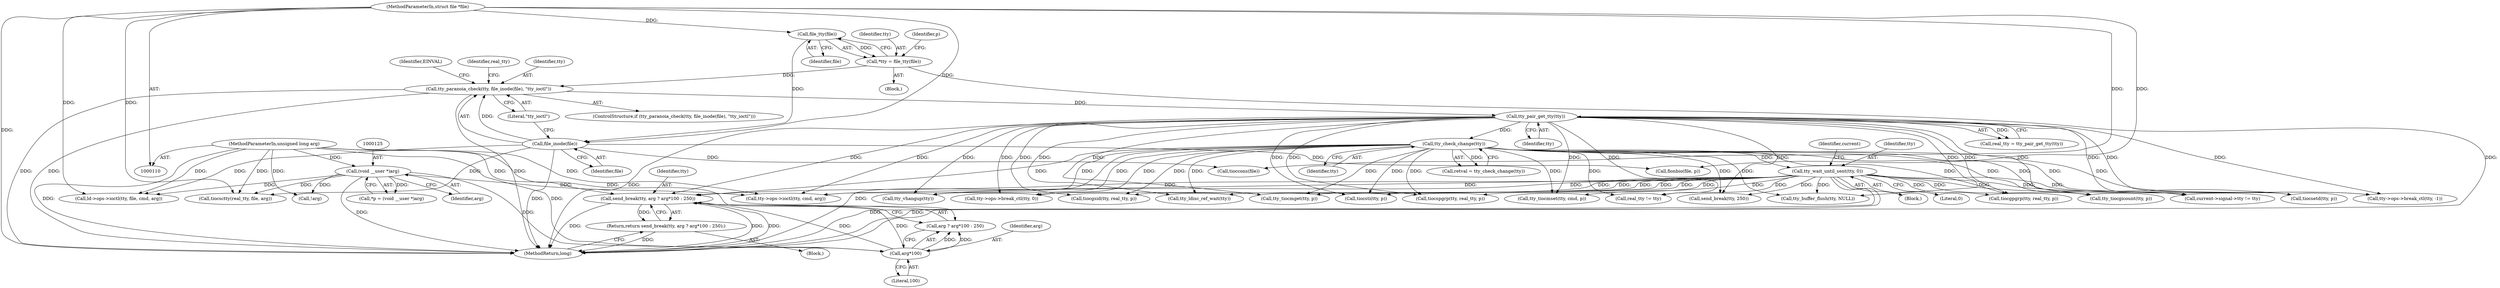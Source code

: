 digraph "0_linux_5c17c861a357e9458001f021a7afa7aab9937439@pointer" {
"1000363" [label="(Call,send_break(tty, arg ? arg*100 : 250))"];
"1000163" [label="(Call,tty_wait_until_sent(tty, 0))"];
"1000152" [label="(Call,tty_check_change(tty))"];
"1000140" [label="(Call,tty_pair_get_tty(tty))"];
"1000130" [label="(Call,tty_paranoia_check(tty, file_inode(file), \"tty_ioctl\"))"];
"1000116" [label="(Call,*tty = file_tty(file))"];
"1000118" [label="(Call,file_tty(file))"];
"1000111" [label="(MethodParameterIn,struct file *file)"];
"1000132" [label="(Call,file_inode(file))"];
"1000113" [label="(MethodParameterIn,unsigned long arg)"];
"1000367" [label="(Call,arg*100)"];
"1000124" [label="(Call,(void __user *)arg)"];
"1000362" [label="(Return,return send_break(tty, arg ? arg*100 : 250);)"];
"1000306" [label="(Call,tty_vhangup(tty))"];
"1000138" [label="(Call,real_tty = tty_pair_get_tty(tty))"];
"1000346" [label="(Call,tty->ops->break_ctl(tty, 0))"];
"1000153" [label="(Identifier,tty)"];
"1000126" [label="(Identifier,arg)"];
"1000124" [label="(Call,(void __user *)arg)"];
"1000276" [label="(Call,tiocgsid(tty, real_tty, p))"];
"1000435" [label="(Call,tty_ldisc_ref_wait(tty))"];
"1000450" [label="(Call,ld->ops->ioctl(tty, file, cmd, arg))"];
"1000363" [label="(Call,send_break(tty, arg ? arg*100 : 250))"];
"1000373" [label="(Call,tty_tiocmget(tty, p))"];
"1000114" [label="(Block,)"];
"1000113" [label="(MethodParameterIn,unsigned long arg)"];
"1000178" [label="(Call,tiocsti(tty, p))"];
"1000270" [label="(Call,tiocspgrp(tty, real_tty, p))"];
"1000132" [label="(Call,file_inode(file))"];
"1000130" [label="(Call,tty_paranoia_check(tty, file_inode(file), \"tty_ioctl\"))"];
"1000380" [label="(Call,tty_tiocmset(tty, cmd, p))"];
"1000164" [label="(Identifier,tty)"];
"1000140" [label="(Call,tty_pair_get_tty(tty))"];
"1000365" [label="(Call,arg ? arg*100 : 250)"];
"1000168" [label="(Identifier,current)"];
"1000162" [label="(Block,)"];
"1000194" [label="(Call,real_tty != tty)"];
"1000129" [label="(ControlStructure,if (tty_paranoia_check(tty, file_inode(file), \"tty_ioctl\")))"];
"1000116" [label="(Call,*tty = file_tty(file))"];
"1000131" [label="(Identifier,tty)"];
"1000122" [label="(Call,*p = (void __user *)arg)"];
"1000175" [label="(Block,)"];
"1000137" [label="(Identifier,EINVAL)"];
"1000356" [label="(Call,send_break(tty, 250))"];
"1000118" [label="(Call,file_tty(file))"];
"1000199" [label="(Call,tioccons(file))"];
"1000404" [label="(Call,tty_buffer_flush(tty, NULL))"];
"1000150" [label="(Call,retval = tty_check_change(tty))"];
"1000111" [label="(MethodParameterIn,struct file *file)"];
"1000353" [label="(Call,!arg)"];
"1000133" [label="(Identifier,file)"];
"1000258" [label="(Call,tiocsctty(real_tty, file, arg))"];
"1000369" [label="(Literal,100)"];
"1000119" [label="(Identifier,file)"];
"1000468" [label="(MethodReturn,long)"];
"1000264" [label="(Call,tiocgpgrp(tty, real_tty, p))"];
"1000139" [label="(Identifier,real_tty)"];
"1000117" [label="(Identifier,tty)"];
"1000163" [label="(Call,tty_wait_until_sent(tty, 0))"];
"1000123" [label="(Identifier,p)"];
"1000152" [label="(Call,tty_check_change(tty))"];
"1000141" [label="(Identifier,tty)"];
"1000387" [label="(Call,tty_tiocgicount(tty, p))"];
"1000203" [label="(Call,fionbio(file, p))"];
"1000243" [label="(Call,current->signal->tty != tty)"];
"1000368" [label="(Identifier,arg)"];
"1000367" [label="(Call,arg*100)"];
"1000165" [label="(Literal,0)"];
"1000295" [label="(Call,tiocsetd(tty, p))"];
"1000332" [label="(Call,tty->ops->break_ctl(tty, -1))"];
"1000362" [label="(Return,return send_break(tty, arg ? arg*100 : 250);)"];
"1000364" [label="(Identifier,tty)"];
"1000134" [label="(Literal,\"tty_ioctl\")"];
"1000422" [label="(Call,tty->ops->ioctl(tty, cmd, arg))"];
"1000363" -> "1000362"  [label="AST: "];
"1000363" -> "1000365"  [label="CFG: "];
"1000364" -> "1000363"  [label="AST: "];
"1000365" -> "1000363"  [label="AST: "];
"1000362" -> "1000363"  [label="CFG: "];
"1000363" -> "1000468"  [label="DDG: "];
"1000363" -> "1000468"  [label="DDG: "];
"1000363" -> "1000468"  [label="DDG: "];
"1000363" -> "1000362"  [label="DDG: "];
"1000163" -> "1000363"  [label="DDG: "];
"1000140" -> "1000363"  [label="DDG: "];
"1000152" -> "1000363"  [label="DDG: "];
"1000113" -> "1000363"  [label="DDG: "];
"1000367" -> "1000363"  [label="DDG: "];
"1000367" -> "1000363"  [label="DDG: "];
"1000163" -> "1000162"  [label="AST: "];
"1000163" -> "1000165"  [label="CFG: "];
"1000164" -> "1000163"  [label="AST: "];
"1000165" -> "1000163"  [label="AST: "];
"1000168" -> "1000163"  [label="CFG: "];
"1000163" -> "1000468"  [label="DDG: "];
"1000163" -> "1000468"  [label="DDG: "];
"1000152" -> "1000163"  [label="DDG: "];
"1000163" -> "1000178"  [label="DDG: "];
"1000163" -> "1000194"  [label="DDG: "];
"1000163" -> "1000243"  [label="DDG: "];
"1000163" -> "1000264"  [label="DDG: "];
"1000163" -> "1000270"  [label="DDG: "];
"1000163" -> "1000276"  [label="DDG: "];
"1000163" -> "1000295"  [label="DDG: "];
"1000163" -> "1000306"  [label="DDG: "];
"1000163" -> "1000332"  [label="DDG: "];
"1000163" -> "1000346"  [label="DDG: "];
"1000163" -> "1000356"  [label="DDG: "];
"1000163" -> "1000373"  [label="DDG: "];
"1000163" -> "1000380"  [label="DDG: "];
"1000163" -> "1000387"  [label="DDG: "];
"1000163" -> "1000404"  [label="DDG: "];
"1000163" -> "1000422"  [label="DDG: "];
"1000163" -> "1000435"  [label="DDG: "];
"1000152" -> "1000150"  [label="AST: "];
"1000152" -> "1000153"  [label="CFG: "];
"1000153" -> "1000152"  [label="AST: "];
"1000150" -> "1000152"  [label="CFG: "];
"1000152" -> "1000468"  [label="DDG: "];
"1000152" -> "1000150"  [label="DDG: "];
"1000140" -> "1000152"  [label="DDG: "];
"1000152" -> "1000178"  [label="DDG: "];
"1000152" -> "1000194"  [label="DDG: "];
"1000152" -> "1000243"  [label="DDG: "];
"1000152" -> "1000264"  [label="DDG: "];
"1000152" -> "1000270"  [label="DDG: "];
"1000152" -> "1000276"  [label="DDG: "];
"1000152" -> "1000295"  [label="DDG: "];
"1000152" -> "1000306"  [label="DDG: "];
"1000152" -> "1000332"  [label="DDG: "];
"1000152" -> "1000346"  [label="DDG: "];
"1000152" -> "1000356"  [label="DDG: "];
"1000152" -> "1000373"  [label="DDG: "];
"1000152" -> "1000380"  [label="DDG: "];
"1000152" -> "1000387"  [label="DDG: "];
"1000152" -> "1000404"  [label="DDG: "];
"1000152" -> "1000422"  [label="DDG: "];
"1000152" -> "1000435"  [label="DDG: "];
"1000140" -> "1000138"  [label="AST: "];
"1000140" -> "1000141"  [label="CFG: "];
"1000141" -> "1000140"  [label="AST: "];
"1000138" -> "1000140"  [label="CFG: "];
"1000140" -> "1000468"  [label="DDG: "];
"1000140" -> "1000138"  [label="DDG: "];
"1000130" -> "1000140"  [label="DDG: "];
"1000140" -> "1000178"  [label="DDG: "];
"1000140" -> "1000194"  [label="DDG: "];
"1000140" -> "1000243"  [label="DDG: "];
"1000140" -> "1000264"  [label="DDG: "];
"1000140" -> "1000270"  [label="DDG: "];
"1000140" -> "1000276"  [label="DDG: "];
"1000140" -> "1000295"  [label="DDG: "];
"1000140" -> "1000306"  [label="DDG: "];
"1000140" -> "1000332"  [label="DDG: "];
"1000140" -> "1000346"  [label="DDG: "];
"1000140" -> "1000356"  [label="DDG: "];
"1000140" -> "1000373"  [label="DDG: "];
"1000140" -> "1000380"  [label="DDG: "];
"1000140" -> "1000387"  [label="DDG: "];
"1000140" -> "1000404"  [label="DDG: "];
"1000140" -> "1000422"  [label="DDG: "];
"1000140" -> "1000435"  [label="DDG: "];
"1000130" -> "1000129"  [label="AST: "];
"1000130" -> "1000134"  [label="CFG: "];
"1000131" -> "1000130"  [label="AST: "];
"1000132" -> "1000130"  [label="AST: "];
"1000134" -> "1000130"  [label="AST: "];
"1000137" -> "1000130"  [label="CFG: "];
"1000139" -> "1000130"  [label="CFG: "];
"1000130" -> "1000468"  [label="DDG: "];
"1000130" -> "1000468"  [label="DDG: "];
"1000130" -> "1000468"  [label="DDG: "];
"1000116" -> "1000130"  [label="DDG: "];
"1000132" -> "1000130"  [label="DDG: "];
"1000116" -> "1000114"  [label="AST: "];
"1000116" -> "1000118"  [label="CFG: "];
"1000117" -> "1000116"  [label="AST: "];
"1000118" -> "1000116"  [label="AST: "];
"1000123" -> "1000116"  [label="CFG: "];
"1000116" -> "1000468"  [label="DDG: "];
"1000118" -> "1000116"  [label="DDG: "];
"1000118" -> "1000119"  [label="CFG: "];
"1000119" -> "1000118"  [label="AST: "];
"1000111" -> "1000118"  [label="DDG: "];
"1000118" -> "1000132"  [label="DDG: "];
"1000111" -> "1000110"  [label="AST: "];
"1000111" -> "1000468"  [label="DDG: "];
"1000111" -> "1000132"  [label="DDG: "];
"1000111" -> "1000199"  [label="DDG: "];
"1000111" -> "1000203"  [label="DDG: "];
"1000111" -> "1000258"  [label="DDG: "];
"1000111" -> "1000450"  [label="DDG: "];
"1000132" -> "1000133"  [label="CFG: "];
"1000133" -> "1000132"  [label="AST: "];
"1000134" -> "1000132"  [label="CFG: "];
"1000132" -> "1000468"  [label="DDG: "];
"1000132" -> "1000199"  [label="DDG: "];
"1000132" -> "1000203"  [label="DDG: "];
"1000132" -> "1000258"  [label="DDG: "];
"1000132" -> "1000450"  [label="DDG: "];
"1000113" -> "1000110"  [label="AST: "];
"1000113" -> "1000468"  [label="DDG: "];
"1000113" -> "1000124"  [label="DDG: "];
"1000113" -> "1000258"  [label="DDG: "];
"1000113" -> "1000353"  [label="DDG: "];
"1000113" -> "1000365"  [label="DDG: "];
"1000113" -> "1000367"  [label="DDG: "];
"1000113" -> "1000422"  [label="DDG: "];
"1000113" -> "1000450"  [label="DDG: "];
"1000367" -> "1000365"  [label="AST: "];
"1000367" -> "1000369"  [label="CFG: "];
"1000368" -> "1000367"  [label="AST: "];
"1000369" -> "1000367"  [label="AST: "];
"1000365" -> "1000367"  [label="CFG: "];
"1000367" -> "1000365"  [label="DDG: "];
"1000367" -> "1000365"  [label="DDG: "];
"1000124" -> "1000367"  [label="DDG: "];
"1000124" -> "1000122"  [label="AST: "];
"1000124" -> "1000126"  [label="CFG: "];
"1000125" -> "1000124"  [label="AST: "];
"1000126" -> "1000124"  [label="AST: "];
"1000122" -> "1000124"  [label="CFG: "];
"1000124" -> "1000468"  [label="DDG: "];
"1000124" -> "1000122"  [label="DDG: "];
"1000124" -> "1000258"  [label="DDG: "];
"1000124" -> "1000353"  [label="DDG: "];
"1000124" -> "1000422"  [label="DDG: "];
"1000124" -> "1000450"  [label="DDG: "];
"1000362" -> "1000175"  [label="AST: "];
"1000468" -> "1000362"  [label="CFG: "];
"1000362" -> "1000468"  [label="DDG: "];
}
